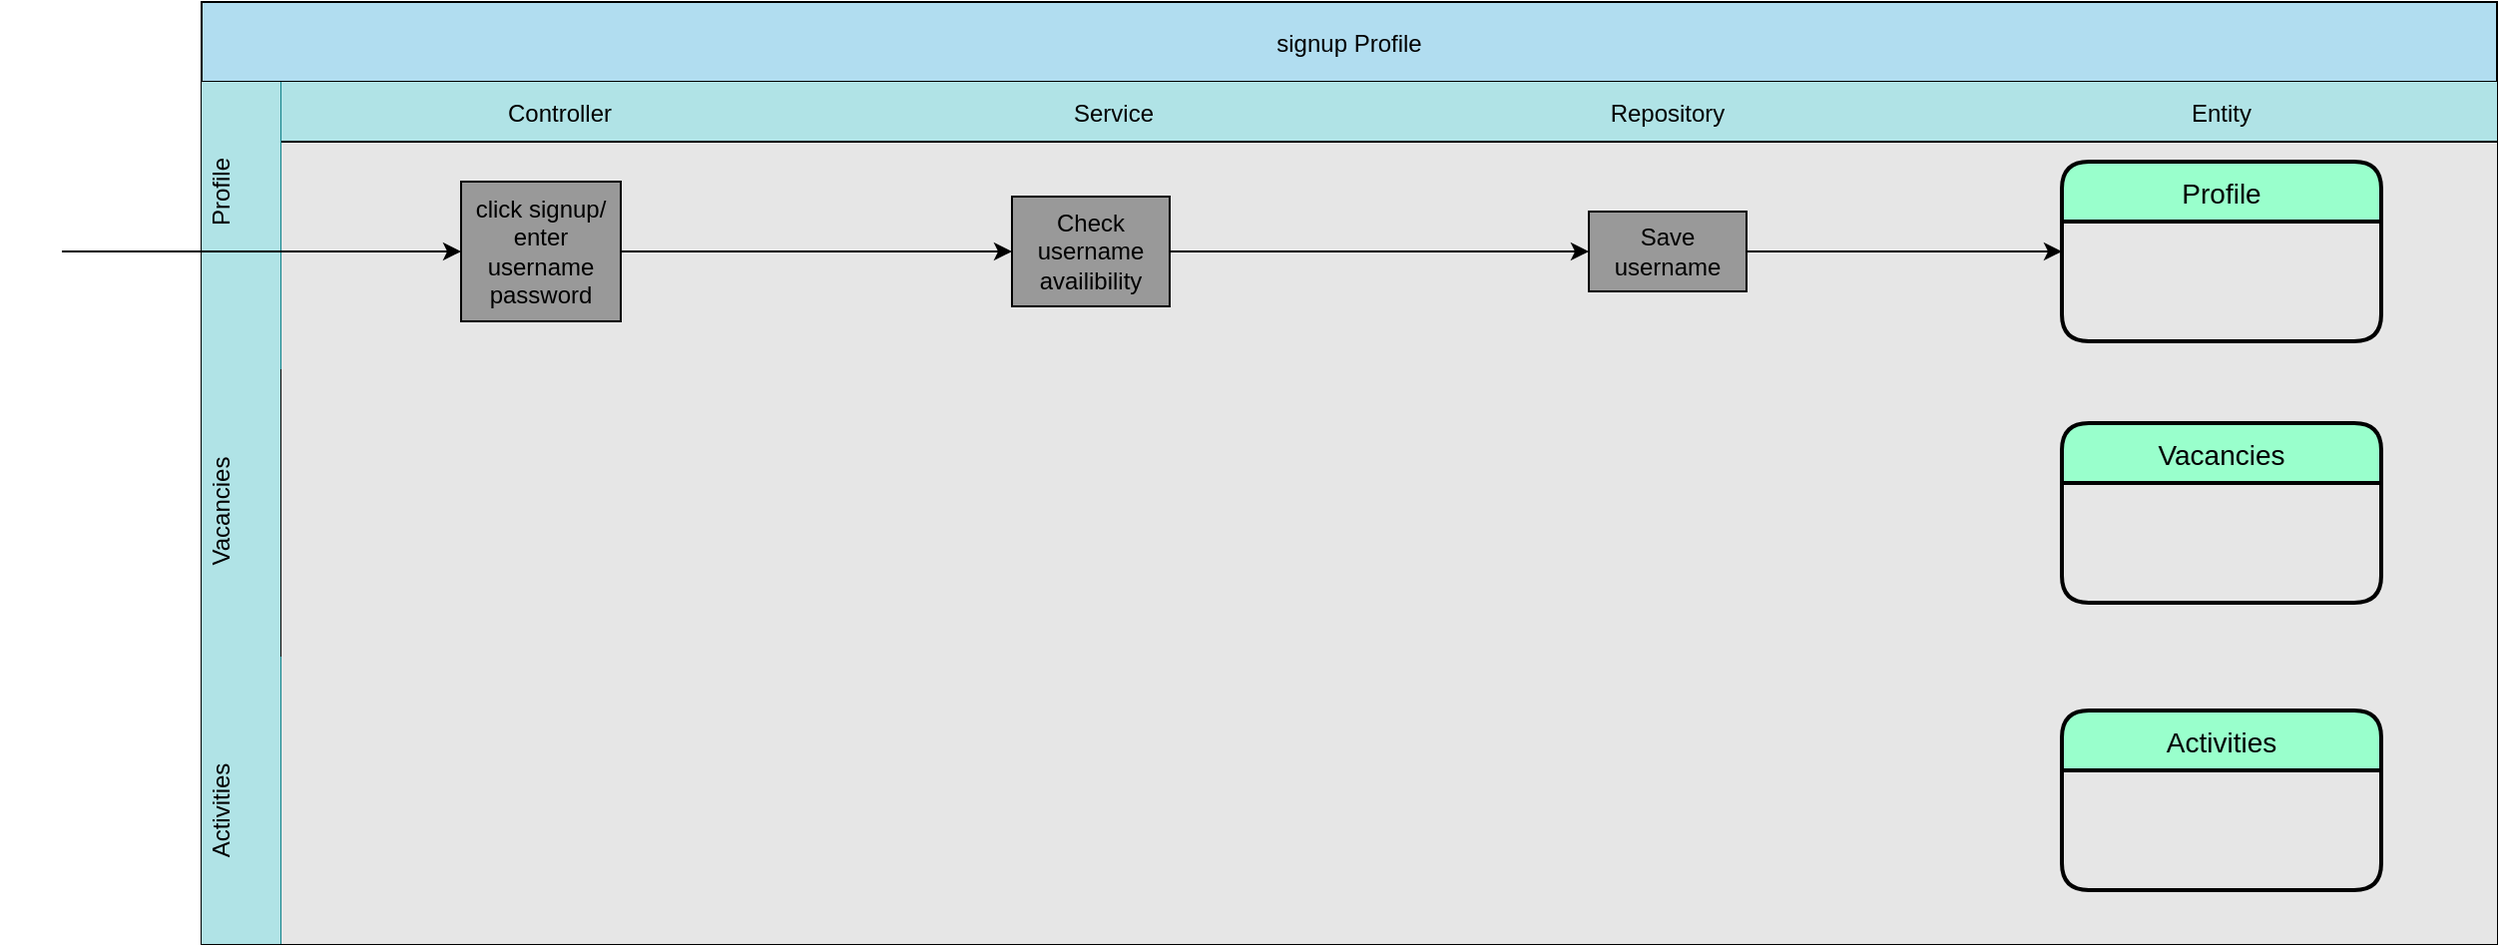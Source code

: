 <mxfile>
    <diagram id="uLO_E9bKl1Fxg2spXTFl" name="Page-1">
        <mxGraphModel dx="1852" dy="1671" grid="1" gridSize="10" guides="1" tooltips="1" connect="1" arrows="1" fold="1" page="1" pageScale="1" pageWidth="850" pageHeight="1100" math="0" shadow="0">
            <root>
                <mxCell id="0"/>
                <mxCell id="1" parent="0"/>
                <mxCell id="2" value="signup Profile" style="shape=table;childLayout=tableLayout;startSize=40;collapsible=0;recursiveResize=0;expand=0;fillColor=#b1ddf0;strokeColor=#000000;fontColor=#000000;" parent="1" vertex="1">
                    <mxGeometry x="-50" y="-10" width="1150" height="472" as="geometry"/>
                </mxCell>
                <mxCell id="3" value="" style="shape=tableRow;horizontal=0;swimlaneHead=0;swimlaneBody=0;top=0;left=0;bottom=0;right=0;dropTarget=0;fontStyle=0;fillColor=#b0e3e6;points=[[0,0.5],[1,0.5]];portConstraint=eastwest;startSize=40;collapsible=0;recursiveResize=0;expand=0;strokeColor=#0e8088;fontColor=#000000;" parent="2" vertex="1">
                    <mxGeometry y="40" width="1150" height="144" as="geometry"/>
                </mxCell>
                <mxCell id="4" value="Controller" style="swimlane;swimlaneHead=0;swimlaneBody=0;fontStyle=0;connectable=0;fillColor=#b0e3e6;startSize=30;collapsible=0;recursiveResize=0;expand=0;strokeColor=#000000;fontColor=#000000;swimlaneFillColor=#E6E6E6;" parent="3" vertex="1">
                    <mxGeometry x="40" width="279" height="144" as="geometry">
                        <mxRectangle width="279" height="144" as="alternateBounds"/>
                    </mxGeometry>
                </mxCell>
                <mxCell id="5" value="click signup/ enter username password" style="whiteSpace=wrap;html=1;fillColor=#999999;fillStyle=auto;fontColor=#000000;" parent="4" vertex="1">
                    <mxGeometry x="90" y="50" width="80" height="70" as="geometry"/>
                </mxCell>
                <mxCell id="6" value="Service" style="swimlane;swimlaneHead=0;swimlaneBody=0;fontStyle=0;connectable=0;fillColor=#b0e3e6;startSize=30;collapsible=0;recursiveResize=0;expand=0;strokeColor=#000000;fontColor=#000000;swimlaneFillColor=#E6E6E6;" parent="3" vertex="1">
                    <mxGeometry x="319" width="276" height="144" as="geometry">
                        <mxRectangle width="276" height="144" as="alternateBounds"/>
                    </mxGeometry>
                </mxCell>
                <mxCell id="7" value="Check username availibility" style="whiteSpace=wrap;html=1;fillColor=#999999;fontColor=#000000;" parent="6" vertex="1">
                    <mxGeometry x="87" y="57.5" width="79" height="55" as="geometry"/>
                </mxCell>
                <mxCell id="8" value="Repository" style="swimlane;swimlaneHead=0;swimlaneBody=0;fontStyle=0;connectable=0;fillColor=#b0e3e6;startSize=30;collapsible=0;recursiveResize=0;expand=0;strokeColor=#000000;fontColor=#000000;swimlaneFillColor=#E6E6E6;" parent="3" vertex="1">
                    <mxGeometry x="595" width="279" height="144" as="geometry">
                        <mxRectangle width="279" height="144" as="alternateBounds"/>
                    </mxGeometry>
                </mxCell>
                <mxCell id="63" value="Save username" style="whiteSpace=wrap;html=1;fillColor=#999999;fontColor=#000000;" vertex="1" parent="8">
                    <mxGeometry x="100" y="65" width="79" height="40" as="geometry"/>
                </mxCell>
                <mxCell id="10" value="Entity" style="swimlane;swimlaneHead=0;swimlaneBody=0;fontStyle=0;connectable=0;fillColor=#b0e3e6;startSize=30;collapsible=0;recursiveResize=0;expand=0;strokeColor=#000000;fontColor=#000000;swimlaneFillColor=#E6E6E6;" parent="3" vertex="1">
                    <mxGeometry x="874" width="276" height="144" as="geometry">
                        <mxRectangle width="276" height="144" as="alternateBounds"/>
                    </mxGeometry>
                </mxCell>
                <mxCell id="26" value="Profile" style="swimlane;childLayout=stackLayout;horizontal=1;startSize=30;horizontalStack=0;rounded=1;fontSize=14;fontStyle=0;strokeWidth=2;resizeParent=0;resizeLast=1;shadow=0;dashed=0;align=center;fillColor=#99FFCC;strokeColor=#000000;fontColor=#000000;" parent="10" vertex="1">
                    <mxGeometry x="58" y="40" width="160" height="90" as="geometry"/>
                </mxCell>
                <mxCell id="12" style="edgeStyle=none;html=1;entryX=0;entryY=0.5;entryDx=0;entryDy=0;strokeColor=#000000;" parent="3" source="5" target="7" edge="1">
                    <mxGeometry relative="1" as="geometry"/>
                </mxCell>
                <mxCell id="64" style="edgeStyle=none;html=1;entryX=0;entryY=0.5;entryDx=0;entryDy=0;strokeColor=#000000;" edge="1" parent="3" source="7" target="63">
                    <mxGeometry relative="1" as="geometry"/>
                </mxCell>
                <mxCell id="65" style="edgeStyle=none;html=1;entryX=0;entryY=0.5;entryDx=0;entryDy=0;strokeColor=#000000;" edge="1" parent="3" source="63" target="26">
                    <mxGeometry relative="1" as="geometry"/>
                </mxCell>
                <mxCell id="15" value="" style="shape=tableRow;horizontal=0;swimlaneHead=0;swimlaneBody=0;top=0;left=0;bottom=0;right=0;dropTarget=0;fontStyle=0;fillColor=#b0e3e6;points=[[0,0.5],[1,0.5]];portConstraint=eastwest;startSize=40;collapsible=0;recursiveResize=0;expand=0;strokeColor=#000000;" parent="2" vertex="1">
                    <mxGeometry y="184" width="1150" height="144" as="geometry"/>
                </mxCell>
                <mxCell id="16" value="" style="swimlane;swimlaneHead=0;swimlaneBody=0;fontStyle=0;connectable=0;fillColor=none;startSize=0;collapsible=0;recursiveResize=0;expand=0;swimlaneFillColor=#E6E6E6;strokeColor=#000000;" parent="15" vertex="1">
                    <mxGeometry x="40" width="279" height="144" as="geometry">
                        <mxRectangle width="279" height="144" as="alternateBounds"/>
                    </mxGeometry>
                </mxCell>
                <mxCell id="17" value="" style="swimlane;swimlaneHead=0;swimlaneBody=0;fontStyle=0;connectable=0;fillColor=none;startSize=0;collapsible=0;recursiveResize=0;expand=0;swimlaneFillColor=#E6E6E6;strokeColor=#000000;fontColor=#000000;" parent="15" vertex="1">
                    <mxGeometry x="319" width="276" height="144" as="geometry">
                        <mxRectangle width="276" height="144" as="alternateBounds"/>
                    </mxGeometry>
                </mxCell>
                <mxCell id="18" value="" style="swimlane;swimlaneHead=0;swimlaneBody=0;fontStyle=0;connectable=0;fillColor=none;startSize=0;collapsible=0;recursiveResize=0;expand=0;swimlaneFillColor=#E6E6E6;strokeColor=#000000;" parent="15" vertex="1">
                    <mxGeometry x="595" width="279" height="144" as="geometry">
                        <mxRectangle width="279" height="144" as="alternateBounds"/>
                    </mxGeometry>
                </mxCell>
                <mxCell id="19" value="" style="swimlane;swimlaneHead=0;swimlaneBody=0;fontStyle=0;connectable=0;fillColor=none;startSize=0;collapsible=0;recursiveResize=0;expand=0;swimlaneFillColor=#E6E6E6;strokeColor=#000000;" parent="15" vertex="1">
                    <mxGeometry x="874" width="276" height="144" as="geometry">
                        <mxRectangle width="276" height="144" as="alternateBounds"/>
                    </mxGeometry>
                </mxCell>
                <mxCell id="32" value="Vacancies" style="swimlane;childLayout=stackLayout;horizontal=1;startSize=30;horizontalStack=0;rounded=1;fontSize=14;fontStyle=0;strokeWidth=2;resizeParent=0;resizeLast=1;shadow=0;dashed=0;align=center;fillColor=#99FFCC;strokeColor=#000000;fontColor=#000000;" parent="19" vertex="1">
                    <mxGeometry x="58" y="27" width="160" height="90" as="geometry"/>
                </mxCell>
                <mxCell id="21" value="" style="shape=tableRow;horizontal=0;swimlaneHead=0;swimlaneBody=0;top=0;left=0;bottom=0;right=0;dropTarget=0;fontStyle=0;fillColor=#b0e3e6;points=[[0,0.5],[1,0.5]];portConstraint=eastwest;startSize=40;collapsible=0;recursiveResize=0;expand=0;strokeColor=#0e8088;" parent="2" vertex="1">
                    <mxGeometry y="328" width="1150" height="144" as="geometry"/>
                </mxCell>
                <mxCell id="22" value="" style="swimlane;swimlaneHead=0;swimlaneBody=0;fontStyle=0;connectable=0;fillColor=none;startSize=0;collapsible=0;recursiveResize=0;expand=0;swimlaneFillColor=#E6E6E6;strokeColor=#000000;" parent="21" vertex="1">
                    <mxGeometry x="40" width="279" height="144" as="geometry">
                        <mxRectangle width="279" height="144" as="alternateBounds"/>
                    </mxGeometry>
                </mxCell>
                <mxCell id="23" value="" style="swimlane;swimlaneHead=0;swimlaneBody=0;fontStyle=0;connectable=0;fillColor=none;startSize=0;collapsible=0;recursiveResize=0;expand=0;swimlaneFillColor=#E6E6E6;strokeColor=#000000;" parent="21" vertex="1">
                    <mxGeometry x="319" width="276" height="144" as="geometry">
                        <mxRectangle width="276" height="144" as="alternateBounds"/>
                    </mxGeometry>
                </mxCell>
                <mxCell id="24" value="" style="swimlane;swimlaneHead=0;swimlaneBody=0;fontStyle=0;connectable=0;fillColor=none;startSize=0;collapsible=0;recursiveResize=0;expand=0;fontColor=#000000;swimlaneFillColor=#E6E6E6;strokeColor=#000000;" parent="21" vertex="1">
                    <mxGeometry x="595" width="279" height="144" as="geometry">
                        <mxRectangle width="279" height="144" as="alternateBounds"/>
                    </mxGeometry>
                </mxCell>
                <mxCell id="25" value="" style="swimlane;swimlaneHead=0;swimlaneBody=0;fontStyle=0;connectable=0;fillColor=none;startSize=0;collapsible=0;recursiveResize=0;expand=0;swimlaneFillColor=#E6E6E6;strokeColor=#000000;" parent="21" vertex="1">
                    <mxGeometry x="874" width="276" height="144" as="geometry">
                        <mxRectangle width="276" height="144" as="alternateBounds"/>
                    </mxGeometry>
                </mxCell>
                <mxCell id="38" value="Activities" style="swimlane;childLayout=stackLayout;horizontal=1;startSize=30;horizontalStack=0;rounded=1;fontSize=14;fontStyle=0;strokeWidth=2;resizeParent=0;resizeLast=1;shadow=0;dashed=0;align=center;fillColor=#99FFCC;strokeColor=#000000;fontColor=#000000;" parent="25" vertex="1">
                    <mxGeometry x="58" y="27" width="160" height="90" as="geometry"/>
                </mxCell>
                <mxCell id="41" value="&lt;font color=&quot;#000000&quot;&gt;Profile&lt;/font&gt;" style="text;strokeColor=none;align=center;fillColor=none;html=1;verticalAlign=middle;whiteSpace=wrap;rounded=0;rotation=-90;" parent="1" vertex="1">
                    <mxGeometry x="-70" y="70" width="60" height="30" as="geometry"/>
                </mxCell>
                <mxCell id="42" value="&lt;font color=&quot;#000000&quot;&gt;Vacancies&lt;/font&gt;" style="text;strokeColor=none;align=center;fillColor=none;html=1;verticalAlign=middle;whiteSpace=wrap;rounded=0;rotation=-90;" parent="1" vertex="1">
                    <mxGeometry x="-70" y="230" width="60" height="30" as="geometry"/>
                </mxCell>
                <mxCell id="43" value="&lt;font color=&quot;#000000&quot;&gt;Activities&lt;/font&gt;" style="text;strokeColor=none;align=center;fillColor=none;html=1;verticalAlign=middle;whiteSpace=wrap;rounded=0;rotation=-90;" parent="1" vertex="1">
                    <mxGeometry x="-70" y="380" width="60" height="30" as="geometry"/>
                </mxCell>
                <mxCell id="44" style="edgeStyle=none;html=1;strokeColor=#000000;" parent="1" source="45" target="5" edge="1">
                    <mxGeometry relative="1" as="geometry"/>
                </mxCell>
                <mxCell id="45" value="&lt;font color=&quot;#ffffff&quot;&gt;Actor&lt;/font&gt;" style="shape=umlActor;verticalLabelPosition=bottom;verticalAlign=top;html=1;outlineConnect=0;strokeColor=#FFFFFF;fillColor=none;" parent="1" vertex="1">
                    <mxGeometry x="-150" y="85" width="30" height="60" as="geometry"/>
                </mxCell>
            </root>
        </mxGraphModel>
    </diagram>
</mxfile>